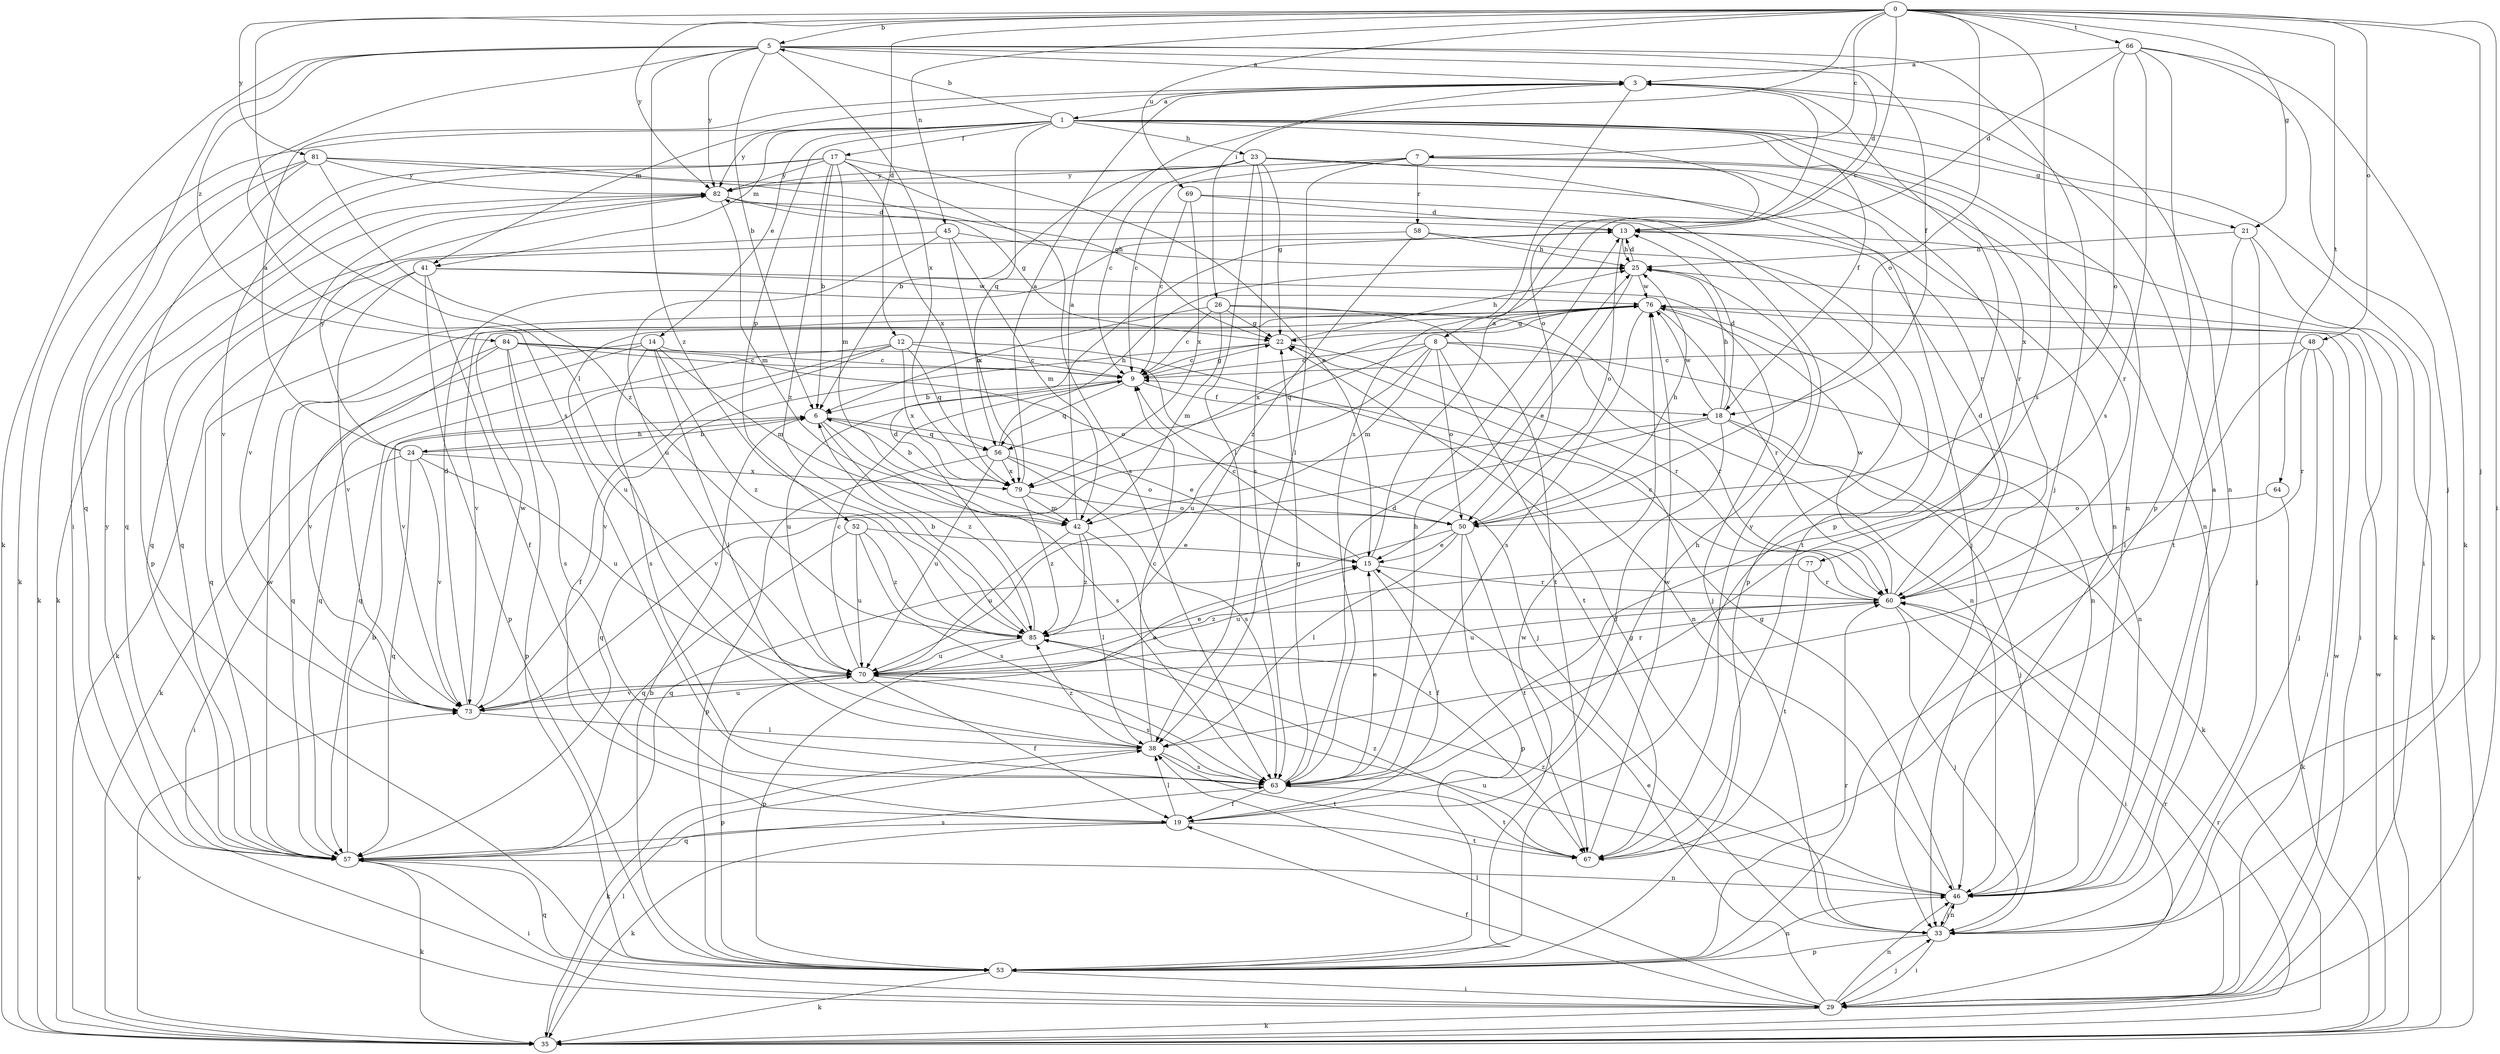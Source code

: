 strict digraph  {
0;
1;
3;
5;
6;
7;
8;
9;
12;
13;
14;
15;
17;
18;
19;
21;
22;
23;
24;
25;
26;
29;
33;
35;
38;
41;
42;
45;
46;
48;
50;
52;
53;
56;
57;
58;
60;
63;
64;
66;
67;
69;
70;
73;
76;
77;
79;
81;
82;
84;
85;
0 -> 5  [label=b];
0 -> 7  [label=c];
0 -> 8  [label=c];
0 -> 12  [label=d];
0 -> 21  [label=g];
0 -> 26  [label=i];
0 -> 29  [label=i];
0 -> 33  [label=j];
0 -> 38  [label=l];
0 -> 45  [label=n];
0 -> 48  [label=o];
0 -> 50  [label=o];
0 -> 63  [label=s];
0 -> 64  [label=t];
0 -> 66  [label=t];
0 -> 69  [label=u];
0 -> 81  [label=y];
0 -> 82  [label=y];
1 -> 5  [label=b];
1 -> 14  [label=e];
1 -> 17  [label=f];
1 -> 18  [label=f];
1 -> 21  [label=g];
1 -> 23  [label=h];
1 -> 29  [label=i];
1 -> 35  [label=k];
1 -> 41  [label=m];
1 -> 46  [label=n];
1 -> 50  [label=o];
1 -> 52  [label=p];
1 -> 56  [label=q];
1 -> 77  [label=x];
1 -> 82  [label=y];
3 -> 1  [label=a];
3 -> 41  [label=m];
3 -> 46  [label=n];
3 -> 53  [label=p];
3 -> 63  [label=s];
5 -> 3  [label=a];
5 -> 6  [label=b];
5 -> 13  [label=d];
5 -> 18  [label=f];
5 -> 29  [label=i];
5 -> 33  [label=j];
5 -> 35  [label=k];
5 -> 63  [label=s];
5 -> 79  [label=x];
5 -> 82  [label=y];
5 -> 84  [label=z];
5 -> 85  [label=z];
6 -> 15  [label=e];
6 -> 24  [label=h];
6 -> 56  [label=q];
6 -> 63  [label=s];
6 -> 85  [label=z];
7 -> 9  [label=c];
7 -> 38  [label=l];
7 -> 46  [label=n];
7 -> 58  [label=r];
7 -> 60  [label=r];
7 -> 82  [label=y];
8 -> 9  [label=c];
8 -> 42  [label=m];
8 -> 46  [label=n];
8 -> 50  [label=o];
8 -> 56  [label=q];
8 -> 60  [label=r];
8 -> 67  [label=t];
8 -> 70  [label=u];
9 -> 6  [label=b];
9 -> 18  [label=f];
9 -> 22  [label=g];
9 -> 56  [label=q];
9 -> 70  [label=u];
12 -> 9  [label=c];
12 -> 19  [label=f];
12 -> 46  [label=n];
12 -> 56  [label=q];
12 -> 57  [label=q];
12 -> 73  [label=v];
12 -> 79  [label=x];
13 -> 25  [label=h];
13 -> 35  [label=k];
13 -> 50  [label=o];
14 -> 9  [label=c];
14 -> 35  [label=k];
14 -> 38  [label=l];
14 -> 42  [label=m];
14 -> 57  [label=q];
14 -> 63  [label=s];
14 -> 85  [label=z];
15 -> 3  [label=a];
15 -> 9  [label=c];
15 -> 19  [label=f];
15 -> 60  [label=r];
17 -> 6  [label=b];
17 -> 15  [label=e];
17 -> 35  [label=k];
17 -> 42  [label=m];
17 -> 63  [label=s];
17 -> 73  [label=v];
17 -> 79  [label=x];
17 -> 82  [label=y];
17 -> 85  [label=z];
18 -> 13  [label=d];
18 -> 19  [label=f];
18 -> 25  [label=h];
18 -> 33  [label=j];
18 -> 35  [label=k];
18 -> 57  [label=q];
18 -> 73  [label=v];
18 -> 76  [label=w];
19 -> 25  [label=h];
19 -> 35  [label=k];
19 -> 38  [label=l];
19 -> 57  [label=q];
19 -> 67  [label=t];
21 -> 25  [label=h];
21 -> 33  [label=j];
21 -> 35  [label=k];
21 -> 67  [label=t];
22 -> 9  [label=c];
22 -> 25  [label=h];
22 -> 60  [label=r];
22 -> 73  [label=v];
23 -> 6  [label=b];
23 -> 9  [label=c];
23 -> 22  [label=g];
23 -> 33  [label=j];
23 -> 38  [label=l];
23 -> 46  [label=n];
23 -> 60  [label=r];
23 -> 63  [label=s];
23 -> 82  [label=y];
24 -> 3  [label=a];
24 -> 6  [label=b];
24 -> 29  [label=i];
24 -> 57  [label=q];
24 -> 70  [label=u];
24 -> 73  [label=v];
24 -> 79  [label=x];
24 -> 82  [label=y];
25 -> 13  [label=d];
25 -> 15  [label=e];
25 -> 29  [label=i];
25 -> 76  [label=w];
26 -> 6  [label=b];
26 -> 9  [label=c];
26 -> 22  [label=g];
26 -> 42  [label=m];
26 -> 46  [label=n];
26 -> 67  [label=t];
29 -> 15  [label=e];
29 -> 19  [label=f];
29 -> 33  [label=j];
29 -> 35  [label=k];
29 -> 38  [label=l];
29 -> 46  [label=n];
29 -> 60  [label=r];
29 -> 76  [label=w];
33 -> 22  [label=g];
33 -> 29  [label=i];
33 -> 46  [label=n];
33 -> 53  [label=p];
35 -> 38  [label=l];
35 -> 60  [label=r];
35 -> 73  [label=v];
35 -> 76  [label=w];
38 -> 9  [label=c];
38 -> 35  [label=k];
38 -> 63  [label=s];
38 -> 67  [label=t];
38 -> 85  [label=z];
41 -> 19  [label=f];
41 -> 33  [label=j];
41 -> 35  [label=k];
41 -> 53  [label=p];
41 -> 73  [label=v];
41 -> 76  [label=w];
42 -> 3  [label=a];
42 -> 38  [label=l];
42 -> 67  [label=t];
42 -> 70  [label=u];
42 -> 85  [label=z];
45 -> 25  [label=h];
45 -> 42  [label=m];
45 -> 57  [label=q];
45 -> 70  [label=u];
45 -> 79  [label=x];
46 -> 3  [label=a];
46 -> 22  [label=g];
46 -> 33  [label=j];
46 -> 70  [label=u];
46 -> 85  [label=z];
48 -> 9  [label=c];
48 -> 29  [label=i];
48 -> 33  [label=j];
48 -> 38  [label=l];
48 -> 60  [label=r];
50 -> 15  [label=e];
50 -> 25  [label=h];
50 -> 38  [label=l];
50 -> 53  [label=p];
50 -> 57  [label=q];
50 -> 67  [label=t];
52 -> 15  [label=e];
52 -> 57  [label=q];
52 -> 63  [label=s];
52 -> 70  [label=u];
52 -> 85  [label=z];
53 -> 6  [label=b];
53 -> 29  [label=i];
53 -> 35  [label=k];
53 -> 46  [label=n];
53 -> 57  [label=q];
53 -> 60  [label=r];
53 -> 76  [label=w];
56 -> 25  [label=h];
56 -> 50  [label=o];
56 -> 53  [label=p];
56 -> 63  [label=s];
56 -> 70  [label=u];
56 -> 79  [label=x];
57 -> 6  [label=b];
57 -> 29  [label=i];
57 -> 35  [label=k];
57 -> 46  [label=n];
57 -> 63  [label=s];
57 -> 76  [label=w];
57 -> 82  [label=y];
58 -> 25  [label=h];
58 -> 57  [label=q];
58 -> 67  [label=t];
58 -> 85  [label=z];
60 -> 9  [label=c];
60 -> 13  [label=d];
60 -> 29  [label=i];
60 -> 33  [label=j];
60 -> 70  [label=u];
60 -> 76  [label=w];
60 -> 85  [label=z];
63 -> 13  [label=d];
63 -> 15  [label=e];
63 -> 19  [label=f];
63 -> 22  [label=g];
63 -> 25  [label=h];
63 -> 67  [label=t];
64 -> 35  [label=k];
64 -> 50  [label=o];
66 -> 3  [label=a];
66 -> 13  [label=d];
66 -> 33  [label=j];
66 -> 35  [label=k];
66 -> 50  [label=o];
66 -> 53  [label=p];
66 -> 63  [label=s];
67 -> 76  [label=w];
67 -> 82  [label=y];
67 -> 85  [label=z];
69 -> 9  [label=c];
69 -> 13  [label=d];
69 -> 53  [label=p];
69 -> 79  [label=x];
70 -> 9  [label=c];
70 -> 15  [label=e];
70 -> 19  [label=f];
70 -> 53  [label=p];
70 -> 60  [label=r];
70 -> 63  [label=s];
70 -> 73  [label=v];
73 -> 13  [label=d];
73 -> 15  [label=e];
73 -> 38  [label=l];
73 -> 70  [label=u];
73 -> 76  [label=w];
76 -> 22  [label=g];
76 -> 46  [label=n];
76 -> 57  [label=q];
76 -> 60  [label=r];
76 -> 63  [label=s];
76 -> 70  [label=u];
76 -> 73  [label=v];
76 -> 79  [label=x];
77 -> 60  [label=r];
77 -> 67  [label=t];
77 -> 70  [label=u];
79 -> 3  [label=a];
79 -> 6  [label=b];
79 -> 42  [label=m];
79 -> 50  [label=o];
79 -> 85  [label=z];
81 -> 22  [label=g];
81 -> 35  [label=k];
81 -> 53  [label=p];
81 -> 57  [label=q];
81 -> 60  [label=r];
81 -> 82  [label=y];
81 -> 85  [label=z];
82 -> 13  [label=d];
82 -> 22  [label=g];
82 -> 42  [label=m];
82 -> 57  [label=q];
82 -> 73  [label=v];
84 -> 9  [label=c];
84 -> 33  [label=j];
84 -> 50  [label=o];
84 -> 53  [label=p];
84 -> 57  [label=q];
84 -> 63  [label=s];
84 -> 73  [label=v];
85 -> 6  [label=b];
85 -> 13  [label=d];
85 -> 53  [label=p];
85 -> 70  [label=u];
}

